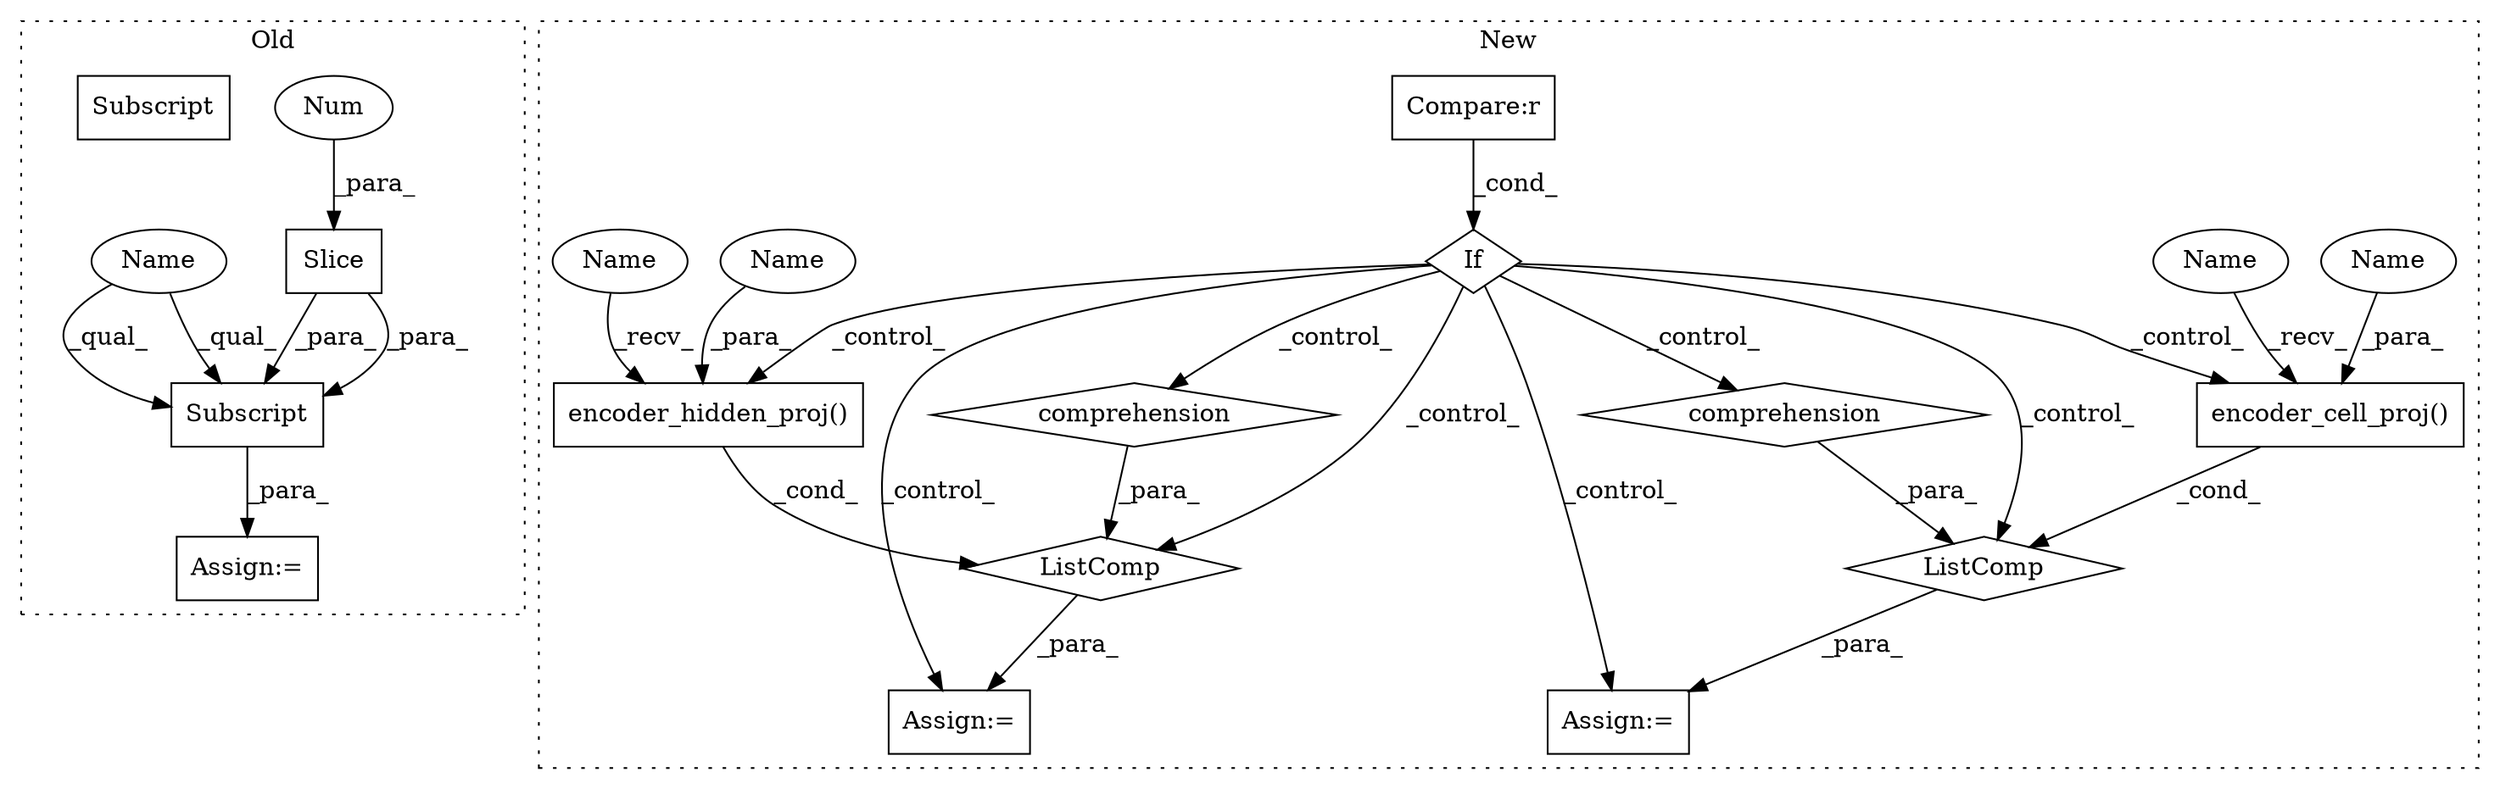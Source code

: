 digraph G {
subgraph cluster0 {
1 [label="Slice" a="80" s="15533" l="2" shape="box"];
3 [label="Num" a="76" s="15534" l="1" shape="ellipse"];
5 [label="Subscript" a="63" s="15521,0" l="15,0" shape="box"];
12 [label="Assign:=" a="68" s="15512" l="9" shape="box"];
15 [label="Subscript" a="63" s="15521,0" l="15,0" shape="box"];
16 [label="Name" a="87" s="15521" l="11" shape="ellipse"];
label = "Old";
style="dotted";
}
subgraph cluster1 {
2 [label="ListComp" a="106" s="17069" l="47" shape="diamond"];
4 [label="comprehension" a="45" s="17096" l="3" shape="diamond"];
6 [label="Assign:=" a="68" s="17066" l="3" shape="box"];
7 [label="If" a="96" s="16916" l="3" shape="diamond"];
8 [label="Assign:=" a="68" s="16985" l="3" shape="box"];
9 [label="comprehension" a="45" s="17017" l="3" shape="diamond"];
10 [label="ListComp" a="106" s="16988" l="51" shape="diamond"];
11 [label="Compare:r" a="40" s="16919" l="36" shape="box"];
13 [label="encoder_cell_proj()" a="75" s="17070,17094" l="23,1" shape="box"];
14 [label="encoder_hidden_proj()" a="75" s="16989,17015" l="25,1" shape="box"];
17 [label="Name" a="87" s="17014" l="1" shape="ellipse"];
18 [label="Name" a="87" s="17070" l="4" shape="ellipse"];
19 [label="Name" a="87" s="16989" l="4" shape="ellipse"];
20 [label="Name" a="87" s="17093" l="1" shape="ellipse"];
label = "New";
style="dotted";
}
1 -> 15 [label="_para_"];
1 -> 15 [label="_para_"];
2 -> 6 [label="_para_"];
3 -> 1 [label="_para_"];
4 -> 2 [label="_para_"];
7 -> 2 [label="_control_"];
7 -> 9 [label="_control_"];
7 -> 6 [label="_control_"];
7 -> 8 [label="_control_"];
7 -> 13 [label="_control_"];
7 -> 4 [label="_control_"];
7 -> 14 [label="_control_"];
7 -> 10 [label="_control_"];
9 -> 10 [label="_para_"];
10 -> 8 [label="_para_"];
11 -> 7 [label="_cond_"];
13 -> 2 [label="_cond_"];
14 -> 10 [label="_cond_"];
15 -> 12 [label="_para_"];
16 -> 15 [label="_qual_"];
16 -> 15 [label="_qual_"];
17 -> 14 [label="_para_"];
18 -> 13 [label="_recv_"];
19 -> 14 [label="_recv_"];
20 -> 13 [label="_para_"];
}